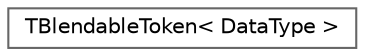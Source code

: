 digraph "Graphical Class Hierarchy"
{
 // INTERACTIVE_SVG=YES
 // LATEX_PDF_SIZE
  bgcolor="transparent";
  edge [fontname=Helvetica,fontsize=10,labelfontname=Helvetica,labelfontsize=10];
  node [fontname=Helvetica,fontsize=10,shape=box,height=0.2,width=0.4];
  rankdir="LR";
  Node0 [id="Node000000",label="TBlendableToken\< DataType \>",height=0.2,width=0.4,color="grey40", fillcolor="white", style="filled",URL="$d1/d95/structTBlendableToken.html",tooltip="Templated structure that encapsulates any blendable data type, and the information required to blend ..."];
}
